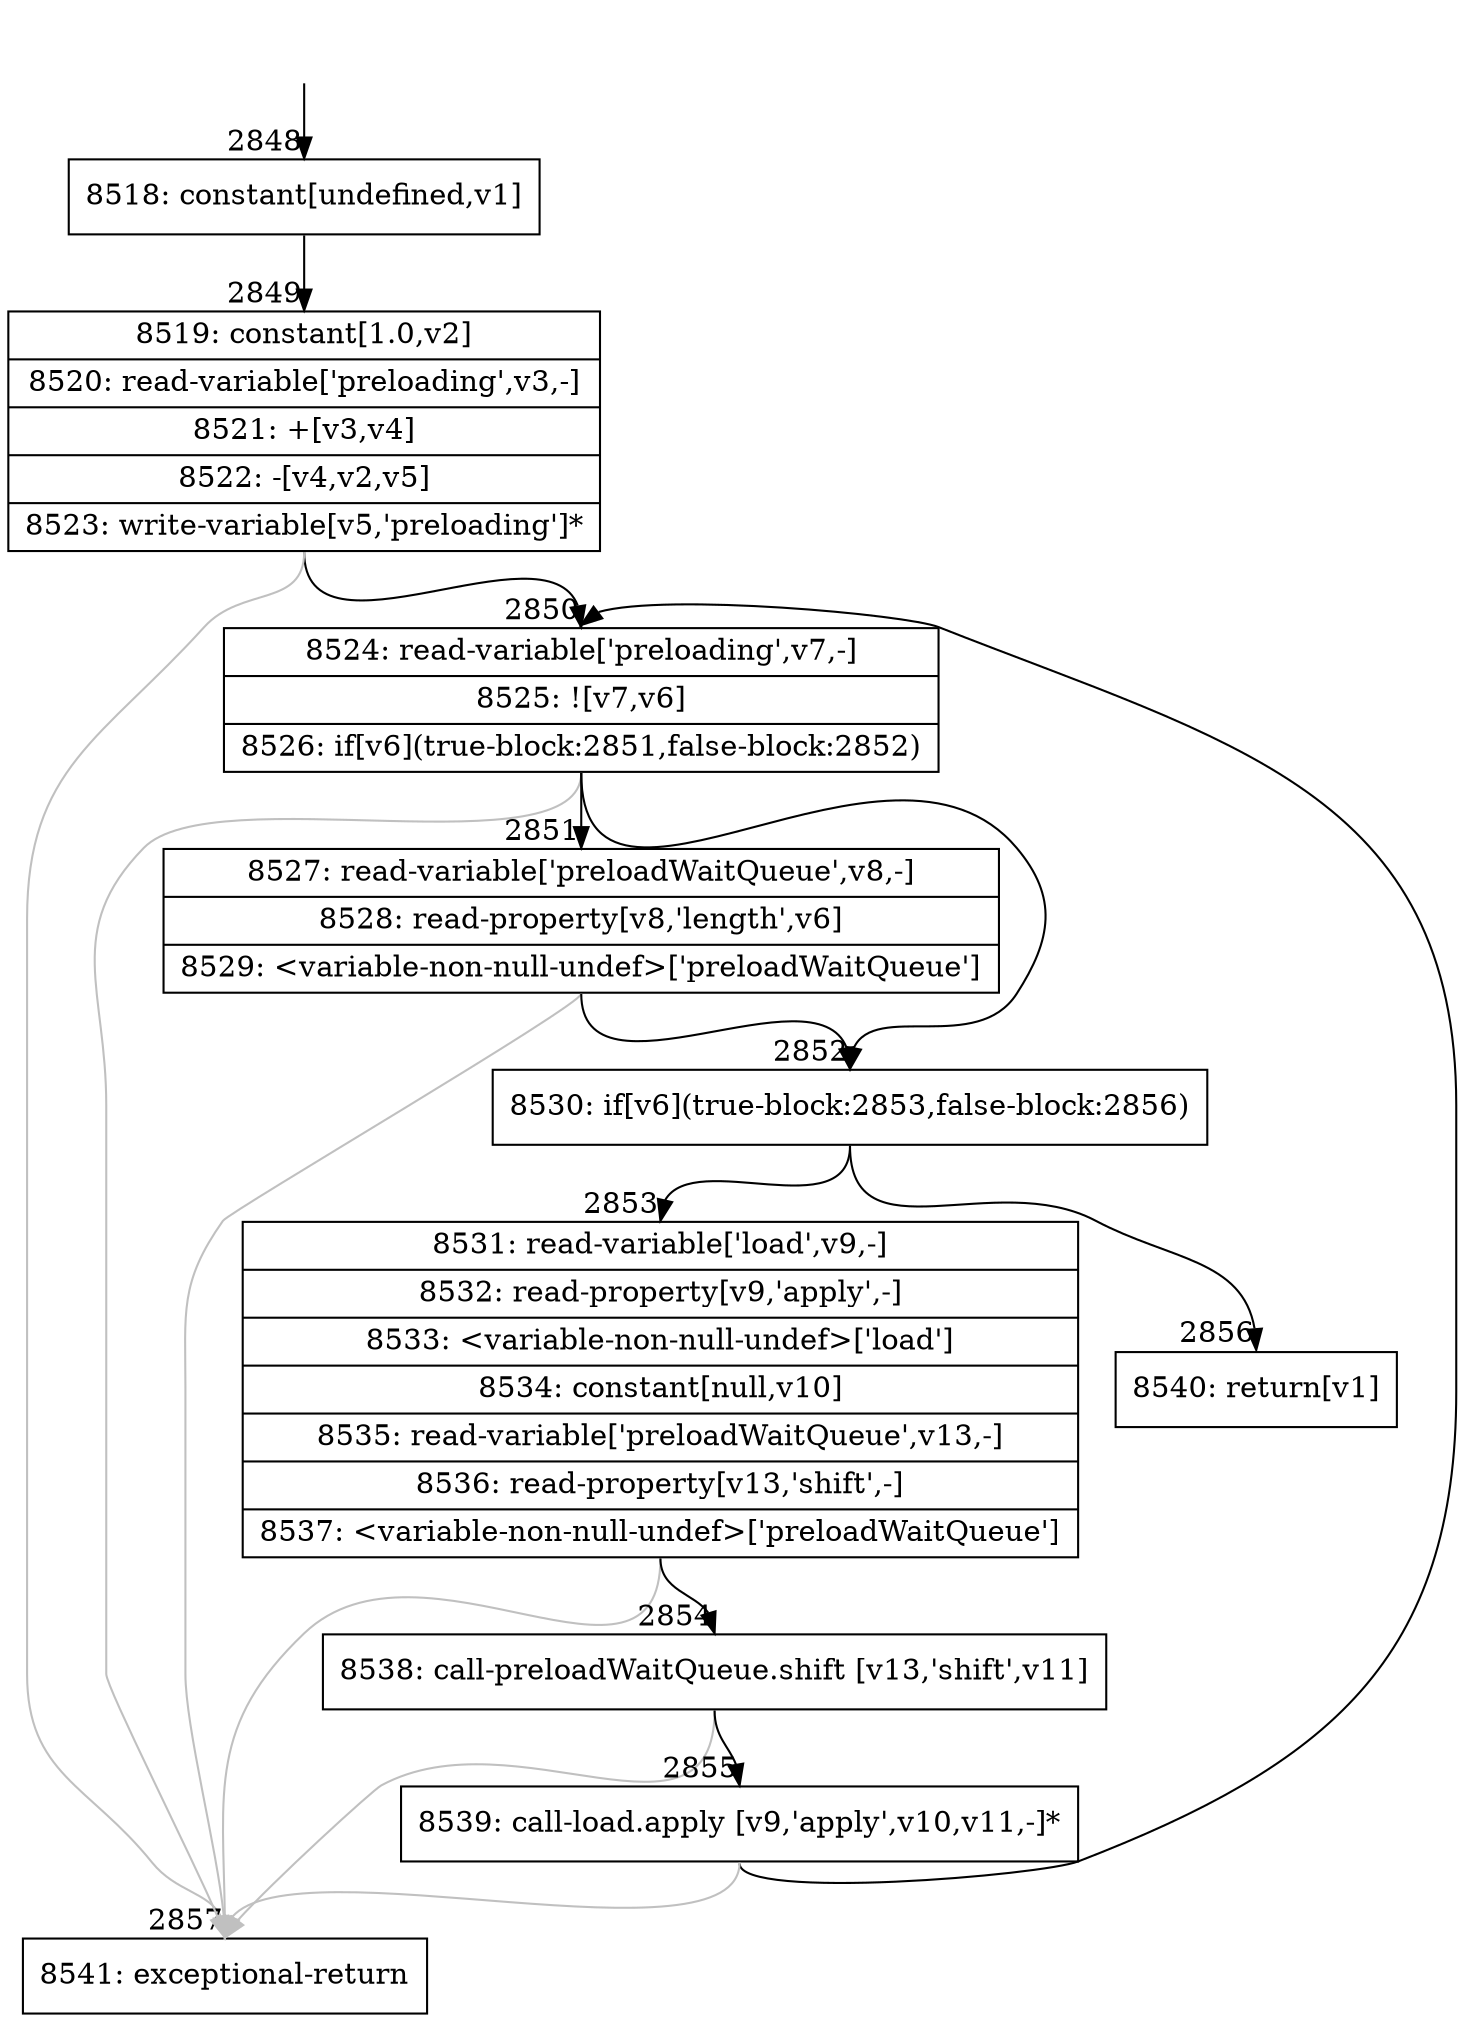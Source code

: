 digraph {
rankdir="TD"
BB_entry173[shape=none,label=""];
BB_entry173 -> BB2848 [tailport=s, headport=n, headlabel="    2848"]
BB2848 [shape=record label="{8518: constant[undefined,v1]}" ] 
BB2848 -> BB2849 [tailport=s, headport=n, headlabel="      2849"]
BB2849 [shape=record label="{8519: constant[1.0,v2]|8520: read-variable['preloading',v3,-]|8521: +[v3,v4]|8522: -[v4,v2,v5]|8523: write-variable[v5,'preloading']*}" ] 
BB2849 -> BB2850 [tailport=s, headport=n, headlabel="      2850"]
BB2849 -> BB2857 [tailport=s, headport=n, color=gray, headlabel="      2857"]
BB2850 [shape=record label="{8524: read-variable['preloading',v7,-]|8525: ![v7,v6]|8526: if[v6](true-block:2851,false-block:2852)}" ] 
BB2850 -> BB2852 [tailport=s, headport=n, headlabel="      2852"]
BB2850 -> BB2851 [tailport=s, headport=n, headlabel="      2851"]
BB2850 -> BB2857 [tailport=s, headport=n, color=gray]
BB2851 [shape=record label="{8527: read-variable['preloadWaitQueue',v8,-]|8528: read-property[v8,'length',v6]|8529: \<variable-non-null-undef\>['preloadWaitQueue']}" ] 
BB2851 -> BB2852 [tailport=s, headport=n]
BB2851 -> BB2857 [tailport=s, headport=n, color=gray]
BB2852 [shape=record label="{8530: if[v6](true-block:2853,false-block:2856)}" ] 
BB2852 -> BB2853 [tailport=s, headport=n, headlabel="      2853"]
BB2852 -> BB2856 [tailport=s, headport=n, headlabel="      2856"]
BB2853 [shape=record label="{8531: read-variable['load',v9,-]|8532: read-property[v9,'apply',-]|8533: \<variable-non-null-undef\>['load']|8534: constant[null,v10]|8535: read-variable['preloadWaitQueue',v13,-]|8536: read-property[v13,'shift',-]|8537: \<variable-non-null-undef\>['preloadWaitQueue']}" ] 
BB2853 -> BB2854 [tailport=s, headport=n, headlabel="      2854"]
BB2853 -> BB2857 [tailport=s, headport=n, color=gray]
BB2854 [shape=record label="{8538: call-preloadWaitQueue.shift [v13,'shift',v11]}" ] 
BB2854 -> BB2855 [tailport=s, headport=n, headlabel="      2855"]
BB2854 -> BB2857 [tailport=s, headport=n, color=gray]
BB2855 [shape=record label="{8539: call-load.apply [v9,'apply',v10,v11,-]*}" ] 
BB2855 -> BB2850 [tailport=s, headport=n]
BB2855 -> BB2857 [tailport=s, headport=n, color=gray]
BB2856 [shape=record label="{8540: return[v1]}" ] 
BB2857 [shape=record label="{8541: exceptional-return}" ] 
//#$~ 3215
}

